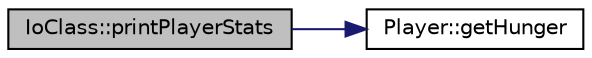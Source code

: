 digraph "IoClass::printPlayerStats"
{
 // LATEX_PDF_SIZE
  edge [fontname="Helvetica",fontsize="10",labelfontname="Helvetica",labelfontsize="10"];
  node [fontname="Helvetica",fontsize="10",shape=record];
  rankdir="LR";
  Node1 [label="IoClass::printPlayerStats",height=0.2,width=0.4,color="black", fillcolor="grey75", style="filled", fontcolor="black",tooltip=" "];
  Node1 -> Node2 [color="midnightblue",fontsize="10",style="solid"];
  Node2 [label="Player::getHunger",height=0.2,width=0.4,color="black", fillcolor="white", style="filled",URL="$class_player.html#a2b7fa529cc5aa7eba4c93d55952a8364",tooltip=" "];
}
